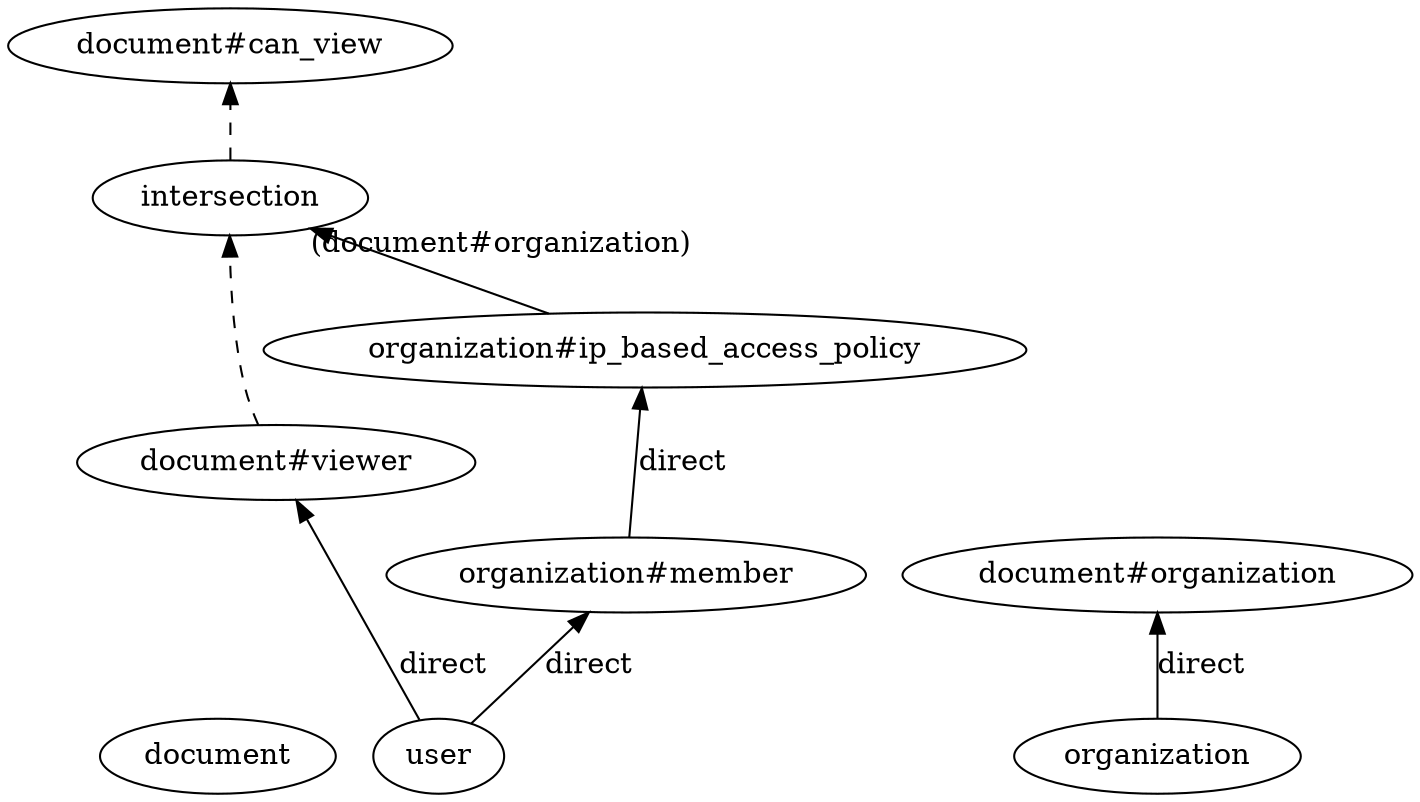digraph {
graph [
rankdir=BT
];

// Node definitions.
0 [label=document];
1 [label="document#can_view"];
2 [label=intersection];
3 [label="document#viewer"];
4 [label="organization#ip_based_access_policy"];
5 [label="document#organization"];
6 [label=organization];
7 [label=user];
8 [label="organization#member"];

// Edge definitions.
2 -> 1 [style=dashed];
3 -> 2 [style=dashed];
4 -> 2 [headlabel="(document#organization)"];
6 -> 5 [label=direct];
7 -> 3 [label=direct];
7 -> 8 [label=direct];
8 -> 4 [label=direct];
}